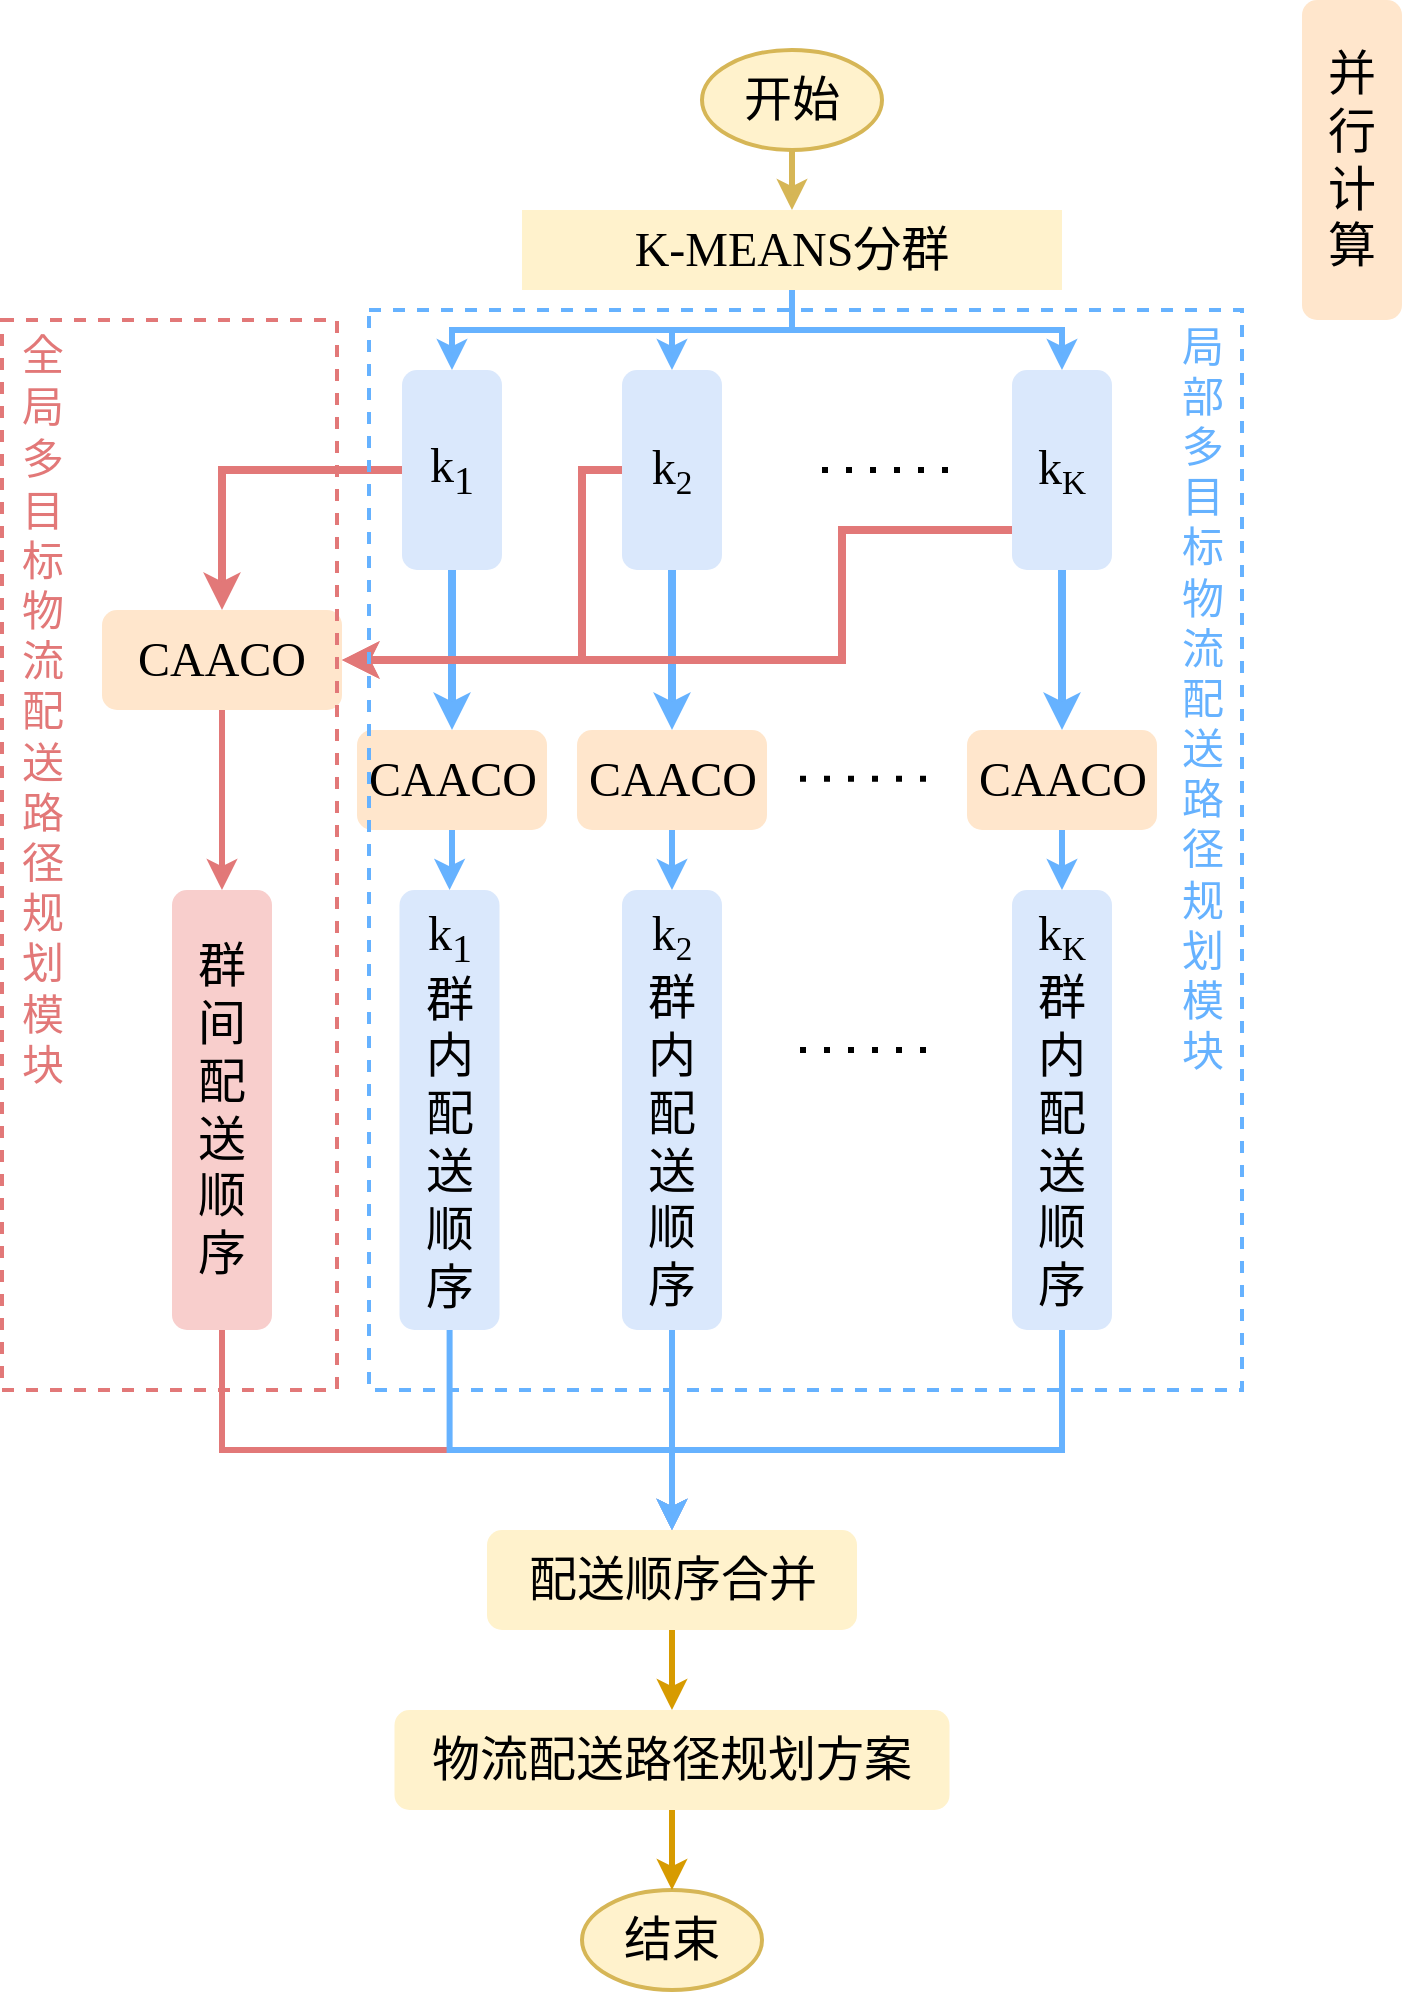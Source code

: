 <mxfile version="24.0.1" type="github">
  <diagram id="_y_MiWxf_ru2kXOl8PKq" name="第 1 页">
    <mxGraphModel dx="2271" dy="1456" grid="1" gridSize="10" guides="1" tooltips="1" connect="1" arrows="0" fold="1" page="1" pageScale="1" pageWidth="827" pageHeight="1169" math="0" shadow="0">
      <root>
        <mxCell id="0" />
        <mxCell id="1" parent="0" />
        <mxCell id="ek3AfG3ewywKdCFBDNp1-17" value="" style="edgeStyle=orthogonalEdgeStyle;rounded=0;orthogonalLoop=1;jettySize=auto;html=1;fontSize=24;entryX=0.5;entryY=0;entryDx=0;entryDy=0;strokeWidth=3;fillColor=#fff2cc;strokeColor=#d6b656;" parent="1" source="ek3AfG3ewywKdCFBDNp1-6" target="ek3AfG3ewywKdCFBDNp1-7" edge="1">
          <mxGeometry relative="1" as="geometry">
            <mxPoint x="480" y="195" as="targetPoint" />
          </mxGeometry>
        </mxCell>
        <mxCell id="ek3AfG3ewywKdCFBDNp1-6" value="&lt;font face=&quot;宋体&quot;&gt;开始&lt;/font&gt;" style="strokeWidth=2;html=1;shape=mxgraph.flowchart.start_1;whiteSpace=wrap;fontSize=24;fillColor=#fff2cc;strokeColor=#d6b656;" parent="1" vertex="1">
          <mxGeometry x="430" y="135" width="90" height="50" as="geometry" />
        </mxCell>
        <mxCell id="ek3AfG3ewywKdCFBDNp1-19" value="" style="edgeStyle=orthogonalEdgeStyle;rounded=0;orthogonalLoop=1;jettySize=auto;html=1;fontSize=24;entryX=0.5;entryY=0;entryDx=0;entryDy=0;strokeWidth=3;strokeColor=#66B2FF;" parent="1" source="ek3AfG3ewywKdCFBDNp1-7" target="KWmsBKfHiFpu-AzZeGoA-4" edge="1">
          <mxGeometry relative="1" as="geometry">
            <mxPoint x="475" y="285" as="targetPoint" />
          </mxGeometry>
        </mxCell>
        <mxCell id="KWmsBKfHiFpu-AzZeGoA-8" style="edgeStyle=orthogonalEdgeStyle;rounded=0;orthogonalLoop=1;jettySize=auto;html=1;entryX=0.5;entryY=0;entryDx=0;entryDy=0;strokeWidth=3;strokeColor=#66B2FF;" parent="1" source="ek3AfG3ewywKdCFBDNp1-7" target="KWmsBKfHiFpu-AzZeGoA-3" edge="1">
          <mxGeometry relative="1" as="geometry">
            <Array as="points">
              <mxPoint x="475" y="275" />
              <mxPoint x="305" y="275" />
            </Array>
          </mxGeometry>
        </mxCell>
        <mxCell id="KWmsBKfHiFpu-AzZeGoA-9" style="edgeStyle=orthogonalEdgeStyle;rounded=0;orthogonalLoop=1;jettySize=auto;html=1;strokeColor=#66B2FF;strokeWidth=3;" parent="1" source="ek3AfG3ewywKdCFBDNp1-7" target="KWmsBKfHiFpu-AzZeGoA-6" edge="1">
          <mxGeometry relative="1" as="geometry" />
        </mxCell>
        <mxCell id="ek3AfG3ewywKdCFBDNp1-7" value="&lt;font face=&quot;Times New Roman&quot;&gt;K-MEANS&lt;/font&gt;&lt;font face=&quot;宋体&quot;&gt;分群&lt;/font&gt;" style="rounded=0;whiteSpace=wrap;html=1;fontSize=24;fillColor=#fff2cc;strokeColor=none;" parent="1" vertex="1">
          <mxGeometry x="340" y="215" width="270" height="40" as="geometry" />
        </mxCell>
        <mxCell id="KWmsBKfHiFpu-AzZeGoA-11" value="" style="edgeStyle=orthogonalEdgeStyle;rounded=0;orthogonalLoop=1;jettySize=auto;html=1;strokeColor=#66B2FF;strokeWidth=4;" parent="1" source="KWmsBKfHiFpu-AzZeGoA-3" target="KWmsBKfHiFpu-AzZeGoA-10" edge="1">
          <mxGeometry relative="1" as="geometry" />
        </mxCell>
        <mxCell id="KWmsBKfHiFpu-AzZeGoA-19" style="edgeStyle=orthogonalEdgeStyle;rounded=0;orthogonalLoop=1;jettySize=auto;html=1;entryX=0.5;entryY=0;entryDx=0;entryDy=0;fillColor=#fff2cc;strokeColor=#e27878;strokeWidth=4;" parent="1" source="KWmsBKfHiFpu-AzZeGoA-3" target="KWmsBKfHiFpu-AzZeGoA-21" edge="1">
          <mxGeometry relative="1" as="geometry">
            <mxPoint x="210" y="435" as="targetPoint" />
          </mxGeometry>
        </mxCell>
        <mxCell id="KWmsBKfHiFpu-AzZeGoA-3" value="&lt;font style=&quot;font-size: 24px;&quot;&gt;k&lt;sub&gt;1&lt;/sub&gt;&lt;/font&gt;" style="rounded=1;whiteSpace=wrap;html=1;fillColor=#dae8fc;fontFamily=宋体;fontSize=24;strokeColor=none;" parent="1" vertex="1">
          <mxGeometry x="280" y="295" width="50" height="100" as="geometry" />
        </mxCell>
        <mxCell id="KWmsBKfHiFpu-AzZeGoA-13" style="edgeStyle=orthogonalEdgeStyle;rounded=0;orthogonalLoop=1;jettySize=auto;html=1;strokeColor=#66B2FF;strokeWidth=4;" parent="1" source="KWmsBKfHiFpu-AzZeGoA-4" target="KWmsBKfHiFpu-AzZeGoA-12" edge="1">
          <mxGeometry relative="1" as="geometry" />
        </mxCell>
        <mxCell id="KWmsBKfHiFpu-AzZeGoA-27" style="edgeStyle=orthogonalEdgeStyle;rounded=0;orthogonalLoop=1;jettySize=auto;html=1;fillColor=#fff2cc;strokeColor=#E27878;strokeWidth=4;entryX=1;entryY=0.5;entryDx=0;entryDy=0;" parent="1" source="KWmsBKfHiFpu-AzZeGoA-4" target="KWmsBKfHiFpu-AzZeGoA-21" edge="1">
          <mxGeometry relative="1" as="geometry">
            <mxPoint x="280" y="415" as="targetPoint" />
            <Array as="points">
              <mxPoint x="370" y="345" />
              <mxPoint x="370" y="440" />
            </Array>
          </mxGeometry>
        </mxCell>
        <mxCell id="KWmsBKfHiFpu-AzZeGoA-4" value="&lt;font style=&quot;font-size: 24px;&quot;&gt;k&lt;/font&gt;&lt;font style=&quot;font-size: 20px;&quot;&gt;&lt;sub&gt;2&lt;/sub&gt;&lt;/font&gt;" style="rounded=1;whiteSpace=wrap;html=1;fillColor=#dae8fc;fontFamily=宋体;fontSize=24;strokeColor=none;" parent="1" vertex="1">
          <mxGeometry x="390" y="295" width="50" height="100" as="geometry" />
        </mxCell>
        <mxCell id="KWmsBKfHiFpu-AzZeGoA-15" style="edgeStyle=orthogonalEdgeStyle;rounded=0;orthogonalLoop=1;jettySize=auto;html=1;entryX=0.5;entryY=0;entryDx=0;entryDy=0;strokeWidth=4;strokeColor=#66B2FF;" parent="1" source="KWmsBKfHiFpu-AzZeGoA-6" target="KWmsBKfHiFpu-AzZeGoA-14" edge="1">
          <mxGeometry relative="1" as="geometry" />
        </mxCell>
        <mxCell id="KWmsBKfHiFpu-AzZeGoA-28" style="edgeStyle=orthogonalEdgeStyle;rounded=0;orthogonalLoop=1;jettySize=auto;html=1;entryX=1;entryY=0.5;entryDx=0;entryDy=0;fillColor=#fff2cc;strokeColor=#E27878;strokeWidth=4;" parent="1" source="KWmsBKfHiFpu-AzZeGoA-6" target="KWmsBKfHiFpu-AzZeGoA-21" edge="1">
          <mxGeometry relative="1" as="geometry">
            <Array as="points">
              <mxPoint x="500" y="375" />
              <mxPoint x="500" y="440" />
            </Array>
          </mxGeometry>
        </mxCell>
        <mxCell id="KWmsBKfHiFpu-AzZeGoA-6" value="&lt;font style=&quot;font-size: 24px;&quot;&gt;k&lt;/font&gt;&lt;font style=&quot;font-size: 20px;&quot;&gt;&lt;sub&gt;K&lt;/sub&gt;&lt;/font&gt;" style="rounded=1;whiteSpace=wrap;html=1;fillColor=#dae8fc;fontFamily=宋体;fontSize=24;strokeColor=none;" parent="1" vertex="1">
          <mxGeometry x="585" y="295" width="50" height="100" as="geometry" />
        </mxCell>
        <mxCell id="KWmsBKfHiFpu-AzZeGoA-7" value="" style="endArrow=none;dashed=1;html=1;dashPattern=1 3;strokeWidth=3;rounded=0;" parent="1" edge="1">
          <mxGeometry width="50" height="50" relative="1" as="geometry">
            <mxPoint x="490" y="345" as="sourcePoint" />
            <mxPoint x="560" y="345" as="targetPoint" />
          </mxGeometry>
        </mxCell>
        <mxCell id="zpgxpEKYq8m902Y9zk07-6" value="" style="edgeStyle=orthogonalEdgeStyle;rounded=0;orthogonalLoop=1;jettySize=auto;html=1;strokeWidth=3;strokeColor=#66B2FF;" edge="1" parent="1" source="KWmsBKfHiFpu-AzZeGoA-10" target="zpgxpEKYq8m902Y9zk07-2">
          <mxGeometry relative="1" as="geometry" />
        </mxCell>
        <mxCell id="KWmsBKfHiFpu-AzZeGoA-10" value="&lt;font face=&quot;Times New Roman&quot;&gt;CAACO&lt;/font&gt;" style="rounded=1;whiteSpace=wrap;html=1;fillColor=#ffe6cc;fontFamily=宋体;fontSize=24;strokeColor=none;" parent="1" vertex="1">
          <mxGeometry x="257.5" y="475" width="95" height="50" as="geometry" />
        </mxCell>
        <mxCell id="zpgxpEKYq8m902Y9zk07-7" value="" style="edgeStyle=orthogonalEdgeStyle;rounded=0;orthogonalLoop=1;jettySize=auto;html=1;strokeWidth=3;strokeColor=#66B2FF;" edge="1" parent="1" source="KWmsBKfHiFpu-AzZeGoA-12" target="zpgxpEKYq8m902Y9zk07-3">
          <mxGeometry relative="1" as="geometry" />
        </mxCell>
        <mxCell id="KWmsBKfHiFpu-AzZeGoA-12" value="&lt;font face=&quot;Times New Roman&quot;&gt;CAACO&lt;/font&gt;" style="rounded=1;whiteSpace=wrap;html=1;fillColor=#ffe6cc;fontFamily=宋体;fontSize=24;strokeColor=none;" parent="1" vertex="1">
          <mxGeometry x="367.5" y="475" width="95" height="50" as="geometry" />
        </mxCell>
        <mxCell id="zpgxpEKYq8m902Y9zk07-8" value="" style="edgeStyle=orthogonalEdgeStyle;rounded=0;orthogonalLoop=1;jettySize=auto;html=1;strokeWidth=3;strokeColor=#66B2FF;" edge="1" parent="1" source="KWmsBKfHiFpu-AzZeGoA-14" target="zpgxpEKYq8m902Y9zk07-4">
          <mxGeometry relative="1" as="geometry" />
        </mxCell>
        <mxCell id="KWmsBKfHiFpu-AzZeGoA-14" value="&lt;font face=&quot;Times New Roman&quot;&gt;CAACO&lt;/font&gt;" style="rounded=1;whiteSpace=wrap;html=1;fillColor=#ffe6cc;fontFamily=宋体;fontSize=24;strokeColor=none;" parent="1" vertex="1">
          <mxGeometry x="562.5" y="475" width="95" height="50" as="geometry" />
        </mxCell>
        <mxCell id="KWmsBKfHiFpu-AzZeGoA-16" value="" style="endArrow=none;dashed=1;html=1;dashPattern=1 3;strokeWidth=3;rounded=0;" parent="1" edge="1">
          <mxGeometry width="50" height="50" relative="1" as="geometry">
            <mxPoint x="479" y="499.33" as="sourcePoint" />
            <mxPoint x="549" y="499.33" as="targetPoint" />
          </mxGeometry>
        </mxCell>
        <mxCell id="zpgxpEKYq8m902Y9zk07-9" style="edgeStyle=orthogonalEdgeStyle;rounded=0;orthogonalLoop=1;jettySize=auto;html=1;strokeWidth=3;strokeColor=#E27878;" edge="1" parent="1" source="KWmsBKfHiFpu-AzZeGoA-21" target="KWmsBKfHiFpu-AzZeGoA-30">
          <mxGeometry relative="1" as="geometry" />
        </mxCell>
        <mxCell id="KWmsBKfHiFpu-AzZeGoA-21" value="&lt;font face=&quot;Times New Roman&quot;&gt;CAACO&lt;/font&gt;" style="rounded=1;whiteSpace=wrap;html=1;fillColor=#ffe6cc;fontFamily=宋体;fontSize=24;strokeColor=none;" parent="1" vertex="1">
          <mxGeometry x="130" y="415" width="120" height="50" as="geometry" />
        </mxCell>
        <mxCell id="zpgxpEKYq8m902Y9zk07-12" value="" style="edgeStyle=orthogonalEdgeStyle;rounded=0;orthogonalLoop=1;jettySize=auto;html=1;fillColor=#fff2cc;strokeColor=#E27878;strokeWidth=3;" edge="1" parent="1" source="KWmsBKfHiFpu-AzZeGoA-30" target="zpgxpEKYq8m902Y9zk07-11">
          <mxGeometry relative="1" as="geometry">
            <Array as="points">
              <mxPoint x="190" y="835" />
              <mxPoint x="415" y="835" />
            </Array>
          </mxGeometry>
        </mxCell>
        <mxCell id="KWmsBKfHiFpu-AzZeGoA-30" value="群&lt;div&gt;间&lt;/div&gt;&lt;div&gt;配&lt;/div&gt;&lt;div&gt;送&lt;/div&gt;&lt;div&gt;顺&lt;/div&gt;&lt;div&gt;序&lt;/div&gt;" style="rounded=1;whiteSpace=wrap;html=1;fillColor=#f8cecc;fontFamily=宋体;fontSize=24;strokeColor=none;" parent="1" vertex="1">
          <mxGeometry x="165" y="555" width="50" height="220" as="geometry" />
        </mxCell>
        <mxCell id="zpgxpEKYq8m902Y9zk07-13" style="edgeStyle=orthogonalEdgeStyle;rounded=0;orthogonalLoop=1;jettySize=auto;html=1;entryX=0.5;entryY=0;entryDx=0;entryDy=0;strokeWidth=3;strokeColor=#66B2FF;" edge="1" parent="1" source="zpgxpEKYq8m902Y9zk07-2" target="zpgxpEKYq8m902Y9zk07-11">
          <mxGeometry relative="1" as="geometry">
            <Array as="points">
              <mxPoint x="304" y="835" />
              <mxPoint x="415" y="835" />
            </Array>
          </mxGeometry>
        </mxCell>
        <mxCell id="zpgxpEKYq8m902Y9zk07-2" value="&lt;div&gt;k&lt;sub&gt;1&lt;/sub&gt;&lt;/div&gt;群&lt;div&gt;&lt;span style=&quot;background-color: initial;&quot;&gt;内&lt;/span&gt;&lt;/div&gt;&lt;div&gt;&lt;span style=&quot;background-color: initial;&quot;&gt;配&lt;/span&gt;&lt;br&gt;&lt;/div&gt;&lt;div&gt;送&lt;/div&gt;&lt;div&gt;顺&lt;/div&gt;&lt;div&gt;序&lt;/div&gt;" style="rounded=1;whiteSpace=wrap;html=1;fillColor=#dae8fc;fontFamily=宋体;fontSize=24;strokeColor=none;" vertex="1" parent="1">
          <mxGeometry x="278.75" y="555" width="50" height="220" as="geometry" />
        </mxCell>
        <mxCell id="zpgxpEKYq8m902Y9zk07-14" style="edgeStyle=orthogonalEdgeStyle;rounded=0;orthogonalLoop=1;jettySize=auto;html=1;entryX=0.5;entryY=0;entryDx=0;entryDy=0;strokeWidth=3;strokeColor=#66B2FF;" edge="1" parent="1" source="zpgxpEKYq8m902Y9zk07-3" target="zpgxpEKYq8m902Y9zk07-11">
          <mxGeometry relative="1" as="geometry" />
        </mxCell>
        <mxCell id="zpgxpEKYq8m902Y9zk07-3" value="&lt;div&gt;k&lt;span style=&quot;font-size: 20px;&quot;&gt;&lt;sub&gt;2&lt;/sub&gt;&lt;/span&gt;&lt;/div&gt;群&lt;div&gt;&lt;span style=&quot;background-color: initial;&quot;&gt;内&lt;/span&gt;&lt;/div&gt;&lt;div&gt;&lt;span style=&quot;background-color: initial;&quot;&gt;配&lt;/span&gt;&lt;br&gt;&lt;/div&gt;&lt;div&gt;送&lt;/div&gt;&lt;div&gt;顺&lt;/div&gt;&lt;div&gt;序&lt;/div&gt;" style="rounded=1;whiteSpace=wrap;html=1;fillColor=#dae8fc;fontFamily=宋体;fontSize=24;strokeColor=none;" vertex="1" parent="1">
          <mxGeometry x="390" y="555" width="50" height="220" as="geometry" />
        </mxCell>
        <mxCell id="zpgxpEKYq8m902Y9zk07-15" style="edgeStyle=orthogonalEdgeStyle;rounded=0;orthogonalLoop=1;jettySize=auto;html=1;entryX=0.5;entryY=0;entryDx=0;entryDy=0;strokeWidth=3;strokeColor=#66B2FF;" edge="1" parent="1" source="zpgxpEKYq8m902Y9zk07-4" target="zpgxpEKYq8m902Y9zk07-11">
          <mxGeometry relative="1" as="geometry">
            <Array as="points">
              <mxPoint x="610" y="835" />
              <mxPoint x="415" y="835" />
            </Array>
          </mxGeometry>
        </mxCell>
        <mxCell id="zpgxpEKYq8m902Y9zk07-4" value="&lt;div&gt;k&lt;span style=&quot;font-size: 20px;&quot;&gt;&lt;sub&gt;K&lt;/sub&gt;&lt;/span&gt;&lt;/div&gt;群&lt;div&gt;&lt;span style=&quot;background-color: initial;&quot;&gt;内&lt;/span&gt;&lt;/div&gt;&lt;div&gt;&lt;span style=&quot;background-color: initial;&quot;&gt;配&lt;/span&gt;&lt;br&gt;&lt;/div&gt;&lt;div&gt;送&lt;/div&gt;&lt;div&gt;顺&lt;/div&gt;&lt;div&gt;序&lt;/div&gt;" style="rounded=1;whiteSpace=wrap;html=1;fillColor=#dae8fc;fontFamily=宋体;fontSize=24;strokeColor=none;" vertex="1" parent="1">
          <mxGeometry x="585" y="555" width="50" height="220" as="geometry" />
        </mxCell>
        <mxCell id="zpgxpEKYq8m902Y9zk07-5" value="" style="endArrow=none;dashed=1;html=1;dashPattern=1 3;strokeWidth=3;rounded=0;" edge="1" parent="1">
          <mxGeometry width="50" height="50" relative="1" as="geometry">
            <mxPoint x="479" y="635.0" as="sourcePoint" />
            <mxPoint x="549" y="635.0" as="targetPoint" />
          </mxGeometry>
        </mxCell>
        <mxCell id="zpgxpEKYq8m902Y9zk07-10" value="&lt;span style=&quot;font-size: 18pt;&quot;&gt;&lt;font face=&quot;宋体&quot;&gt;并&lt;/font&gt;&lt;/span&gt;&lt;div&gt;&lt;span style=&quot;font-size: 18pt;&quot;&gt;&lt;font face=&quot;宋体&quot;&gt;行&lt;/font&gt;&lt;/span&gt;&lt;/div&gt;&lt;div&gt;&lt;span style=&quot;font-size: 18pt;&quot;&gt;&lt;font face=&quot;宋体&quot;&gt;计&lt;/font&gt;&lt;/span&gt;&lt;/div&gt;&lt;div&gt;&lt;span style=&quot;font-size: 18pt;&quot;&gt;&lt;font face=&quot;宋体&quot;&gt;算&lt;/font&gt;&lt;/span&gt;&lt;/div&gt;" style="rounded=1;whiteSpace=wrap;html=1;fillColor=#ffe6cc;fontFamily=宋体;fontSize=24;strokeColor=none;" vertex="1" parent="1">
          <mxGeometry x="730" y="110" width="50" height="160" as="geometry" />
        </mxCell>
        <mxCell id="zpgxpEKYq8m902Y9zk07-16" style="edgeStyle=orthogonalEdgeStyle;rounded=0;orthogonalLoop=1;jettySize=auto;html=1;entryX=0.5;entryY=0;entryDx=0;entryDy=0;fillColor=#ffe6cc;strokeColor=#d79b00;strokeWidth=3;" edge="1" parent="1" source="zpgxpEKYq8m902Y9zk07-11" target="zpgxpEKYq8m902Y9zk07-18">
          <mxGeometry relative="1" as="geometry">
            <mxPoint x="415" y="975.0" as="targetPoint" />
          </mxGeometry>
        </mxCell>
        <mxCell id="zpgxpEKYq8m902Y9zk07-11" value="配送顺序合并" style="whiteSpace=wrap;html=1;fontSize=24;fontFamily=宋体;fillColor=#fff2cc;rounded=1;strokeColor=none;" vertex="1" parent="1">
          <mxGeometry x="322.5" y="875" width="185" height="50" as="geometry" />
        </mxCell>
        <mxCell id="zpgxpEKYq8m902Y9zk07-17" value="&lt;font face=&quot;宋体&quot;&gt;结束&lt;/font&gt;" style="strokeWidth=2;html=1;shape=mxgraph.flowchart.start_1;whiteSpace=wrap;fontSize=24;fillColor=#fff2cc;strokeColor=#d6b656;" vertex="1" parent="1">
          <mxGeometry x="370" y="1055" width="90" height="50" as="geometry" />
        </mxCell>
        <mxCell id="zpgxpEKYq8m902Y9zk07-18" value="物流配送路径规划方案" style="whiteSpace=wrap;html=1;fontSize=24;fontFamily=宋体;fillColor=#fff2cc;rounded=1;strokeColor=none;" vertex="1" parent="1">
          <mxGeometry x="276.25" y="965" width="277.5" height="50" as="geometry" />
        </mxCell>
        <mxCell id="zpgxpEKYq8m902Y9zk07-19" style="edgeStyle=orthogonalEdgeStyle;rounded=0;orthogonalLoop=1;jettySize=auto;html=1;fillColor=#ffe6cc;strokeColor=#d79b00;strokeWidth=3;exitX=0.5;exitY=1;exitDx=0;exitDy=0;entryX=0.5;entryY=0;entryDx=0;entryDy=0;entryPerimeter=0;" edge="1" parent="1" source="zpgxpEKYq8m902Y9zk07-18" target="zpgxpEKYq8m902Y9zk07-17">
          <mxGeometry relative="1" as="geometry">
            <mxPoint x="420" y="1075" as="targetPoint" />
            <mxPoint x="610" y="1055" as="sourcePoint" />
          </mxGeometry>
        </mxCell>
        <mxCell id="zpgxpEKYq8m902Y9zk07-20" value="" style="rounded=0;whiteSpace=wrap;html=1;fillColor=none;dashed=1;strokeColor=#66B2FF;strokeWidth=2;" vertex="1" parent="1">
          <mxGeometry x="263.5" y="265" width="436.5" height="540" as="geometry" />
        </mxCell>
        <mxCell id="zpgxpEKYq8m902Y9zk07-21" value="" style="rounded=0;whiteSpace=wrap;html=1;fillColor=none;dashed=1;strokeColor=#E27878;strokeWidth=2;" vertex="1" parent="1">
          <mxGeometry x="80" y="270" width="167.5" height="535" as="geometry" />
        </mxCell>
        <mxCell id="zpgxpEKYq8m902Y9zk07-22" value="&lt;font face=&quot;宋体&quot; color=&quot;#66b2ff&quot; style=&quot;font-size: 21px;&quot;&gt;局&lt;/font&gt;&lt;div&gt;&lt;font face=&quot;宋体&quot; color=&quot;#66b2ff&quot; style=&quot;font-size: 21px;&quot;&gt;部&lt;/font&gt;&lt;/div&gt;&lt;div&gt;&lt;font face=&quot;宋体&quot; color=&quot;#66b2ff&quot; style=&quot;font-size: 21px;&quot;&gt;多&lt;/font&gt;&lt;/div&gt;&lt;div&gt;&lt;font face=&quot;宋体&quot; color=&quot;#66b2ff&quot; style=&quot;font-size: 21px;&quot;&gt;目&lt;/font&gt;&lt;/div&gt;&lt;div&gt;&lt;font face=&quot;宋体&quot; color=&quot;#66b2ff&quot; style=&quot;font-size: 21px;&quot;&gt;标&lt;/font&gt;&lt;/div&gt;&lt;div&gt;&lt;div&gt;&lt;font color=&quot;#66b2ff&quot; style=&quot;font-size: 21px;&quot; face=&quot;宋体&quot;&gt;物&lt;/font&gt;&lt;/div&gt;&lt;div&gt;&lt;font color=&quot;#66b2ff&quot; style=&quot;font-size: 21px;&quot; face=&quot;宋体&quot;&gt;流&lt;/font&gt;&lt;/div&gt;&lt;div&gt;&lt;font color=&quot;#66b2ff&quot; style=&quot;font-size: 21px;&quot; face=&quot;宋体&quot;&gt;配&lt;/font&gt;&lt;/div&gt;&lt;div&gt;&lt;font color=&quot;#66b2ff&quot; style=&quot;font-size: 21px;&quot; face=&quot;宋体&quot;&gt;送&lt;/font&gt;&lt;/div&gt;&lt;div&gt;&lt;font color=&quot;#66b2ff&quot; style=&quot;font-size: 21px;&quot; face=&quot;宋体&quot;&gt;路&lt;/font&gt;&lt;/div&gt;&lt;div&gt;&lt;font color=&quot;#66b2ff&quot; style=&quot;font-size: 21px;&quot; face=&quot;宋体&quot;&gt;径&lt;/font&gt;&lt;/div&gt;&lt;div&gt;&lt;font color=&quot;#66b2ff&quot; style=&quot;font-size: 21px;&quot; face=&quot;宋体&quot;&gt;规&lt;/font&gt;&lt;/div&gt;&lt;div&gt;&lt;font color=&quot;#66b2ff&quot; face=&quot;宋体&quot;&gt;&lt;span style=&quot;background-color: initial; font-size: 21px;&quot;&gt;划&lt;/span&gt;&lt;br&gt;&lt;/font&gt;&lt;/div&gt;&lt;div&gt;&lt;font color=&quot;#66b2ff&quot; style=&quot;font-size: 21px;&quot; face=&quot;宋体&quot;&gt;模&lt;/font&gt;&lt;/div&gt;&lt;div&gt;&lt;font color=&quot;#66b2ff&quot; style=&quot;font-size: 21px;&quot; face=&quot;宋体&quot;&gt;块&lt;/font&gt;&lt;/div&gt;&lt;/div&gt;" style="text;html=1;align=center;verticalAlign=middle;resizable=0;points=[];autosize=1;strokeColor=none;fillColor=none;" vertex="1" parent="1">
          <mxGeometry x="660" y="265" width="40" height="390" as="geometry" />
        </mxCell>
        <mxCell id="zpgxpEKYq8m902Y9zk07-23" value="&lt;span style=&quot;background-color: initial; font-size: 21px;&quot;&gt;&lt;font face=&quot;宋体&quot; style=&quot;&quot; color=&quot;#e27878&quot;&gt;全&lt;/font&gt;&lt;/span&gt;&lt;div&gt;&lt;span style=&quot;background-color: initial; font-size: 21px;&quot;&gt;&lt;font face=&quot;宋体&quot; color=&quot;#e27878&quot;&gt;局&lt;/font&gt;&lt;/span&gt;&lt;/div&gt;&lt;div&gt;&lt;span style=&quot;background-color: initial; font-size: 21px;&quot;&gt;&lt;font face=&quot;宋体&quot; color=&quot;#e27878&quot;&gt;多&lt;/font&gt;&lt;/span&gt;&lt;div&gt;&lt;font face=&quot;宋体&quot; color=&quot;#e27878&quot; style=&quot;font-size: 21px;&quot;&gt;目&lt;/font&gt;&lt;/div&gt;&lt;div&gt;&lt;font face=&quot;宋体&quot; color=&quot;#e27878&quot; style=&quot;font-size: 21px;&quot;&gt;标&lt;/font&gt;&lt;/div&gt;&lt;div&gt;&lt;font face=&quot;宋体&quot; color=&quot;#e27878&quot; style=&quot;font-size: 21px;&quot;&gt;物&lt;/font&gt;&lt;/div&gt;&lt;div&gt;&lt;font face=&quot;宋体&quot; color=&quot;#e27878&quot; style=&quot;font-size: 21px;&quot;&gt;流&lt;/font&gt;&lt;/div&gt;&lt;div&gt;&lt;font face=&quot;宋体&quot; color=&quot;#e27878&quot; style=&quot;font-size: 21px;&quot;&gt;配&lt;/font&gt;&lt;/div&gt;&lt;div&gt;&lt;font face=&quot;宋体&quot; color=&quot;#e27878&quot; style=&quot;font-size: 21px;&quot;&gt;送&lt;/font&gt;&lt;/div&gt;&lt;div&gt;&lt;font face=&quot;宋体&quot; color=&quot;#e27878&quot; style=&quot;font-size: 21px;&quot;&gt;路&lt;/font&gt;&lt;/div&gt;&lt;div&gt;&lt;font face=&quot;宋体&quot; color=&quot;#e27878&quot; style=&quot;font-size: 21px;&quot;&gt;径&lt;/font&gt;&lt;/div&gt;&lt;div&gt;&lt;font face=&quot;宋体&quot; color=&quot;#e27878&quot; style=&quot;font-size: 21px;&quot;&gt;规&lt;/font&gt;&lt;/div&gt;&lt;div&gt;&lt;font face=&quot;宋体&quot; color=&quot;#e27878&quot;&gt;&lt;span style=&quot;background-color: initial; font-size: 21px;&quot;&gt;划&lt;/span&gt;&lt;br&gt;&lt;/font&gt;&lt;/div&gt;&lt;div&gt;&lt;font face=&quot;宋体&quot; color=&quot;#e27878&quot; style=&quot;font-size: 21px;&quot;&gt;模&lt;/font&gt;&lt;/div&gt;&lt;div&gt;&lt;font face=&quot;宋体&quot; color=&quot;#e27878&quot; style=&quot;font-size: 21px;&quot;&gt;块&lt;/font&gt;&lt;/div&gt;&lt;/div&gt;" style="text;html=1;align=center;verticalAlign=middle;resizable=0;points=[];autosize=1;strokeColor=none;fillColor=none;" vertex="1" parent="1">
          <mxGeometry x="80" y="270" width="40" height="390" as="geometry" />
        </mxCell>
      </root>
    </mxGraphModel>
  </diagram>
</mxfile>
